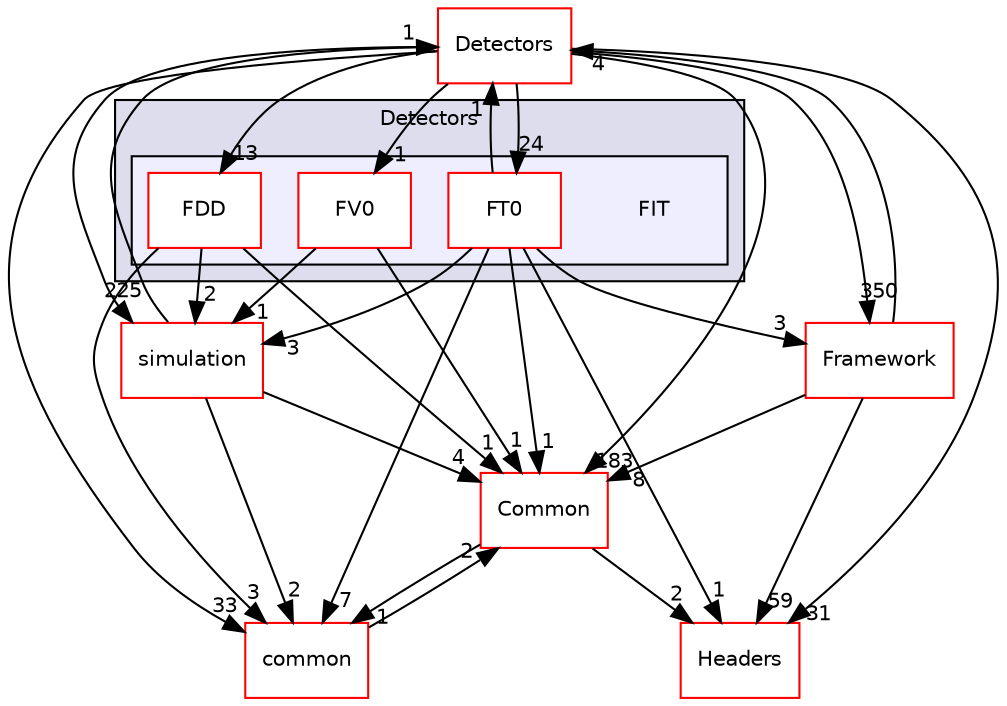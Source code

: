digraph "/home/travis/build/AliceO2Group/AliceO2/DataFormats/Detectors/FIT" {
  bgcolor=transparent;
  compound=true
  node [ fontsize="10", fontname="Helvetica"];
  edge [ labelfontsize="10", labelfontname="Helvetica"];
  subgraph clusterdir_2801adc79bf3c286b1b479858d2cade4 {
    graph [ bgcolor="#ddddee", pencolor="black", label="Detectors" fontname="Helvetica", fontsize="10", URL="dir_2801adc79bf3c286b1b479858d2cade4.html"]
  subgraph clusterdir_6f689773863a160ed4e9bc61c1008ba5 {
    graph [ bgcolor="#eeeeff", pencolor="black", label="" URL="dir_6f689773863a160ed4e9bc61c1008ba5.html"];
    dir_6f689773863a160ed4e9bc61c1008ba5 [shape=plaintext label="FIT"];
    dir_a5e2f96db9c63d5e1b2e8bbeecdeca98 [shape=box label="FDD" color="red" fillcolor="white" style="filled" URL="dir_a5e2f96db9c63d5e1b2e8bbeecdeca98.html"];
    dir_c4f8a341900d529ea5f1c2b568ba3222 [shape=box label="FT0" color="red" fillcolor="white" style="filled" URL="dir_c4f8a341900d529ea5f1c2b568ba3222.html"];
    dir_f4f1e38aba3110f726ddf74e738f6d97 [shape=box label="FV0" color="red" fillcolor="white" style="filled" URL="dir_f4f1e38aba3110f726ddf74e738f6d97.html"];
  }
  }
  dir_4ab6b4cc6a7edbff49100e9123df213f [shape=box label="Common" color="red" URL="dir_4ab6b4cc6a7edbff49100e9123df213f.html"];
  dir_051dca18e802f8e9474f2e30d29c04e0 [shape=box label="Detectors" color="red" URL="dir_051dca18e802f8e9474f2e30d29c04e0.html"];
  dir_183e7c4434404fe9096e1bd8673e1fcf [shape=box label="Headers" color="red" URL="dir_183e7c4434404fe9096e1bd8673e1fcf.html"];
  dir_047746f9f311f49446db9474b7431d0d [shape=box label="simulation" color="red" URL="dir_047746f9f311f49446db9474b7431d0d.html"];
  dir_7924ba4398ae4560cd37376e44666c6d [shape=box label="common" color="red" URL="dir_7924ba4398ae4560cd37376e44666c6d.html"];
  dir_bcbb2cf9a3d3d83e5515c82071a07177 [shape=box label="Framework" color="red" URL="dir_bcbb2cf9a3d3d83e5515c82071a07177.html"];
  dir_4ab6b4cc6a7edbff49100e9123df213f->dir_183e7c4434404fe9096e1bd8673e1fcf [headlabel="2", labeldistance=1.5 headhref="dir_000009_000056.html"];
  dir_4ab6b4cc6a7edbff49100e9123df213f->dir_7924ba4398ae4560cd37376e44666c6d [headlabel="1", labeldistance=1.5 headhref="dir_000009_000053.html"];
  dir_051dca18e802f8e9474f2e30d29c04e0->dir_4ab6b4cc6a7edbff49100e9123df213f [headlabel="183", labeldistance=1.5 headhref="dir_000021_000009.html"];
  dir_051dca18e802f8e9474f2e30d29c04e0->dir_183e7c4434404fe9096e1bd8673e1fcf [headlabel="31", labeldistance=1.5 headhref="dir_000021_000056.html"];
  dir_051dca18e802f8e9474f2e30d29c04e0->dir_a5e2f96db9c63d5e1b2e8bbeecdeca98 [headlabel="13", labeldistance=1.5 headhref="dir_000021_000103.html"];
  dir_051dca18e802f8e9474f2e30d29c04e0->dir_047746f9f311f49446db9474b7431d0d [headlabel="225", labeldistance=1.5 headhref="dir_000021_000219.html"];
  dir_051dca18e802f8e9474f2e30d29c04e0->dir_7924ba4398ae4560cd37376e44666c6d [headlabel="33", labeldistance=1.5 headhref="dir_000021_000053.html"];
  dir_051dca18e802f8e9474f2e30d29c04e0->dir_bcbb2cf9a3d3d83e5515c82071a07177 [headlabel="350", labeldistance=1.5 headhref="dir_000021_000028.html"];
  dir_051dca18e802f8e9474f2e30d29c04e0->dir_c4f8a341900d529ea5f1c2b568ba3222 [headlabel="24", labeldistance=1.5 headhref="dir_000021_000106.html"];
  dir_051dca18e802f8e9474f2e30d29c04e0->dir_f4f1e38aba3110f726ddf74e738f6d97 [headlabel="1", labeldistance=1.5 headhref="dir_000021_000161.html"];
  dir_a5e2f96db9c63d5e1b2e8bbeecdeca98->dir_4ab6b4cc6a7edbff49100e9123df213f [headlabel="1", labeldistance=1.5 headhref="dir_000103_000009.html"];
  dir_a5e2f96db9c63d5e1b2e8bbeecdeca98->dir_047746f9f311f49446db9474b7431d0d [headlabel="2", labeldistance=1.5 headhref="dir_000103_000219.html"];
  dir_a5e2f96db9c63d5e1b2e8bbeecdeca98->dir_7924ba4398ae4560cd37376e44666c6d [headlabel="3", labeldistance=1.5 headhref="dir_000103_000053.html"];
  dir_047746f9f311f49446db9474b7431d0d->dir_4ab6b4cc6a7edbff49100e9123df213f [headlabel="4", labeldistance=1.5 headhref="dir_000219_000009.html"];
  dir_047746f9f311f49446db9474b7431d0d->dir_051dca18e802f8e9474f2e30d29c04e0 [headlabel="1", labeldistance=1.5 headhref="dir_000219_000021.html"];
  dir_047746f9f311f49446db9474b7431d0d->dir_7924ba4398ae4560cd37376e44666c6d [headlabel="2", labeldistance=1.5 headhref="dir_000219_000053.html"];
  dir_7924ba4398ae4560cd37376e44666c6d->dir_4ab6b4cc6a7edbff49100e9123df213f [headlabel="2", labeldistance=1.5 headhref="dir_000053_000009.html"];
  dir_bcbb2cf9a3d3d83e5515c82071a07177->dir_4ab6b4cc6a7edbff49100e9123df213f [headlabel="8", labeldistance=1.5 headhref="dir_000028_000009.html"];
  dir_bcbb2cf9a3d3d83e5515c82071a07177->dir_051dca18e802f8e9474f2e30d29c04e0 [headlabel="4", labeldistance=1.5 headhref="dir_000028_000021.html"];
  dir_bcbb2cf9a3d3d83e5515c82071a07177->dir_183e7c4434404fe9096e1bd8673e1fcf [headlabel="59", labeldistance=1.5 headhref="dir_000028_000056.html"];
  dir_c4f8a341900d529ea5f1c2b568ba3222->dir_4ab6b4cc6a7edbff49100e9123df213f [headlabel="1", labeldistance=1.5 headhref="dir_000106_000009.html"];
  dir_c4f8a341900d529ea5f1c2b568ba3222->dir_051dca18e802f8e9474f2e30d29c04e0 [headlabel="1", labeldistance=1.5 headhref="dir_000106_000021.html"];
  dir_c4f8a341900d529ea5f1c2b568ba3222->dir_183e7c4434404fe9096e1bd8673e1fcf [headlabel="1", labeldistance=1.5 headhref="dir_000106_000056.html"];
  dir_c4f8a341900d529ea5f1c2b568ba3222->dir_047746f9f311f49446db9474b7431d0d [headlabel="3", labeldistance=1.5 headhref="dir_000106_000219.html"];
  dir_c4f8a341900d529ea5f1c2b568ba3222->dir_7924ba4398ae4560cd37376e44666c6d [headlabel="7", labeldistance=1.5 headhref="dir_000106_000053.html"];
  dir_c4f8a341900d529ea5f1c2b568ba3222->dir_bcbb2cf9a3d3d83e5515c82071a07177 [headlabel="3", labeldistance=1.5 headhref="dir_000106_000028.html"];
  dir_f4f1e38aba3110f726ddf74e738f6d97->dir_4ab6b4cc6a7edbff49100e9123df213f [headlabel="1", labeldistance=1.5 headhref="dir_000161_000009.html"];
  dir_f4f1e38aba3110f726ddf74e738f6d97->dir_047746f9f311f49446db9474b7431d0d [headlabel="1", labeldistance=1.5 headhref="dir_000161_000219.html"];
}
